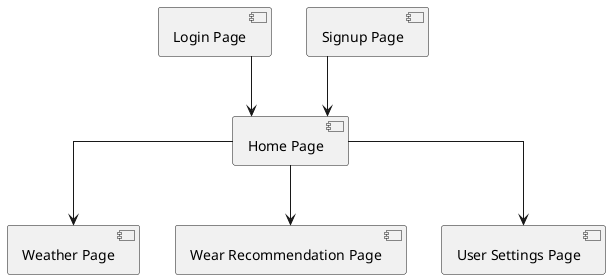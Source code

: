 @startuml ui_diagram
skinparam linetype ortho

[Login Page] --> [Home Page]
[Signup Page] --> [Home Page]

[Home Page] --> [Weather Page]
[Home Page] --> [Wear Recommendation Page]
[Home Page] --> [User Settings Page]


@enduml
